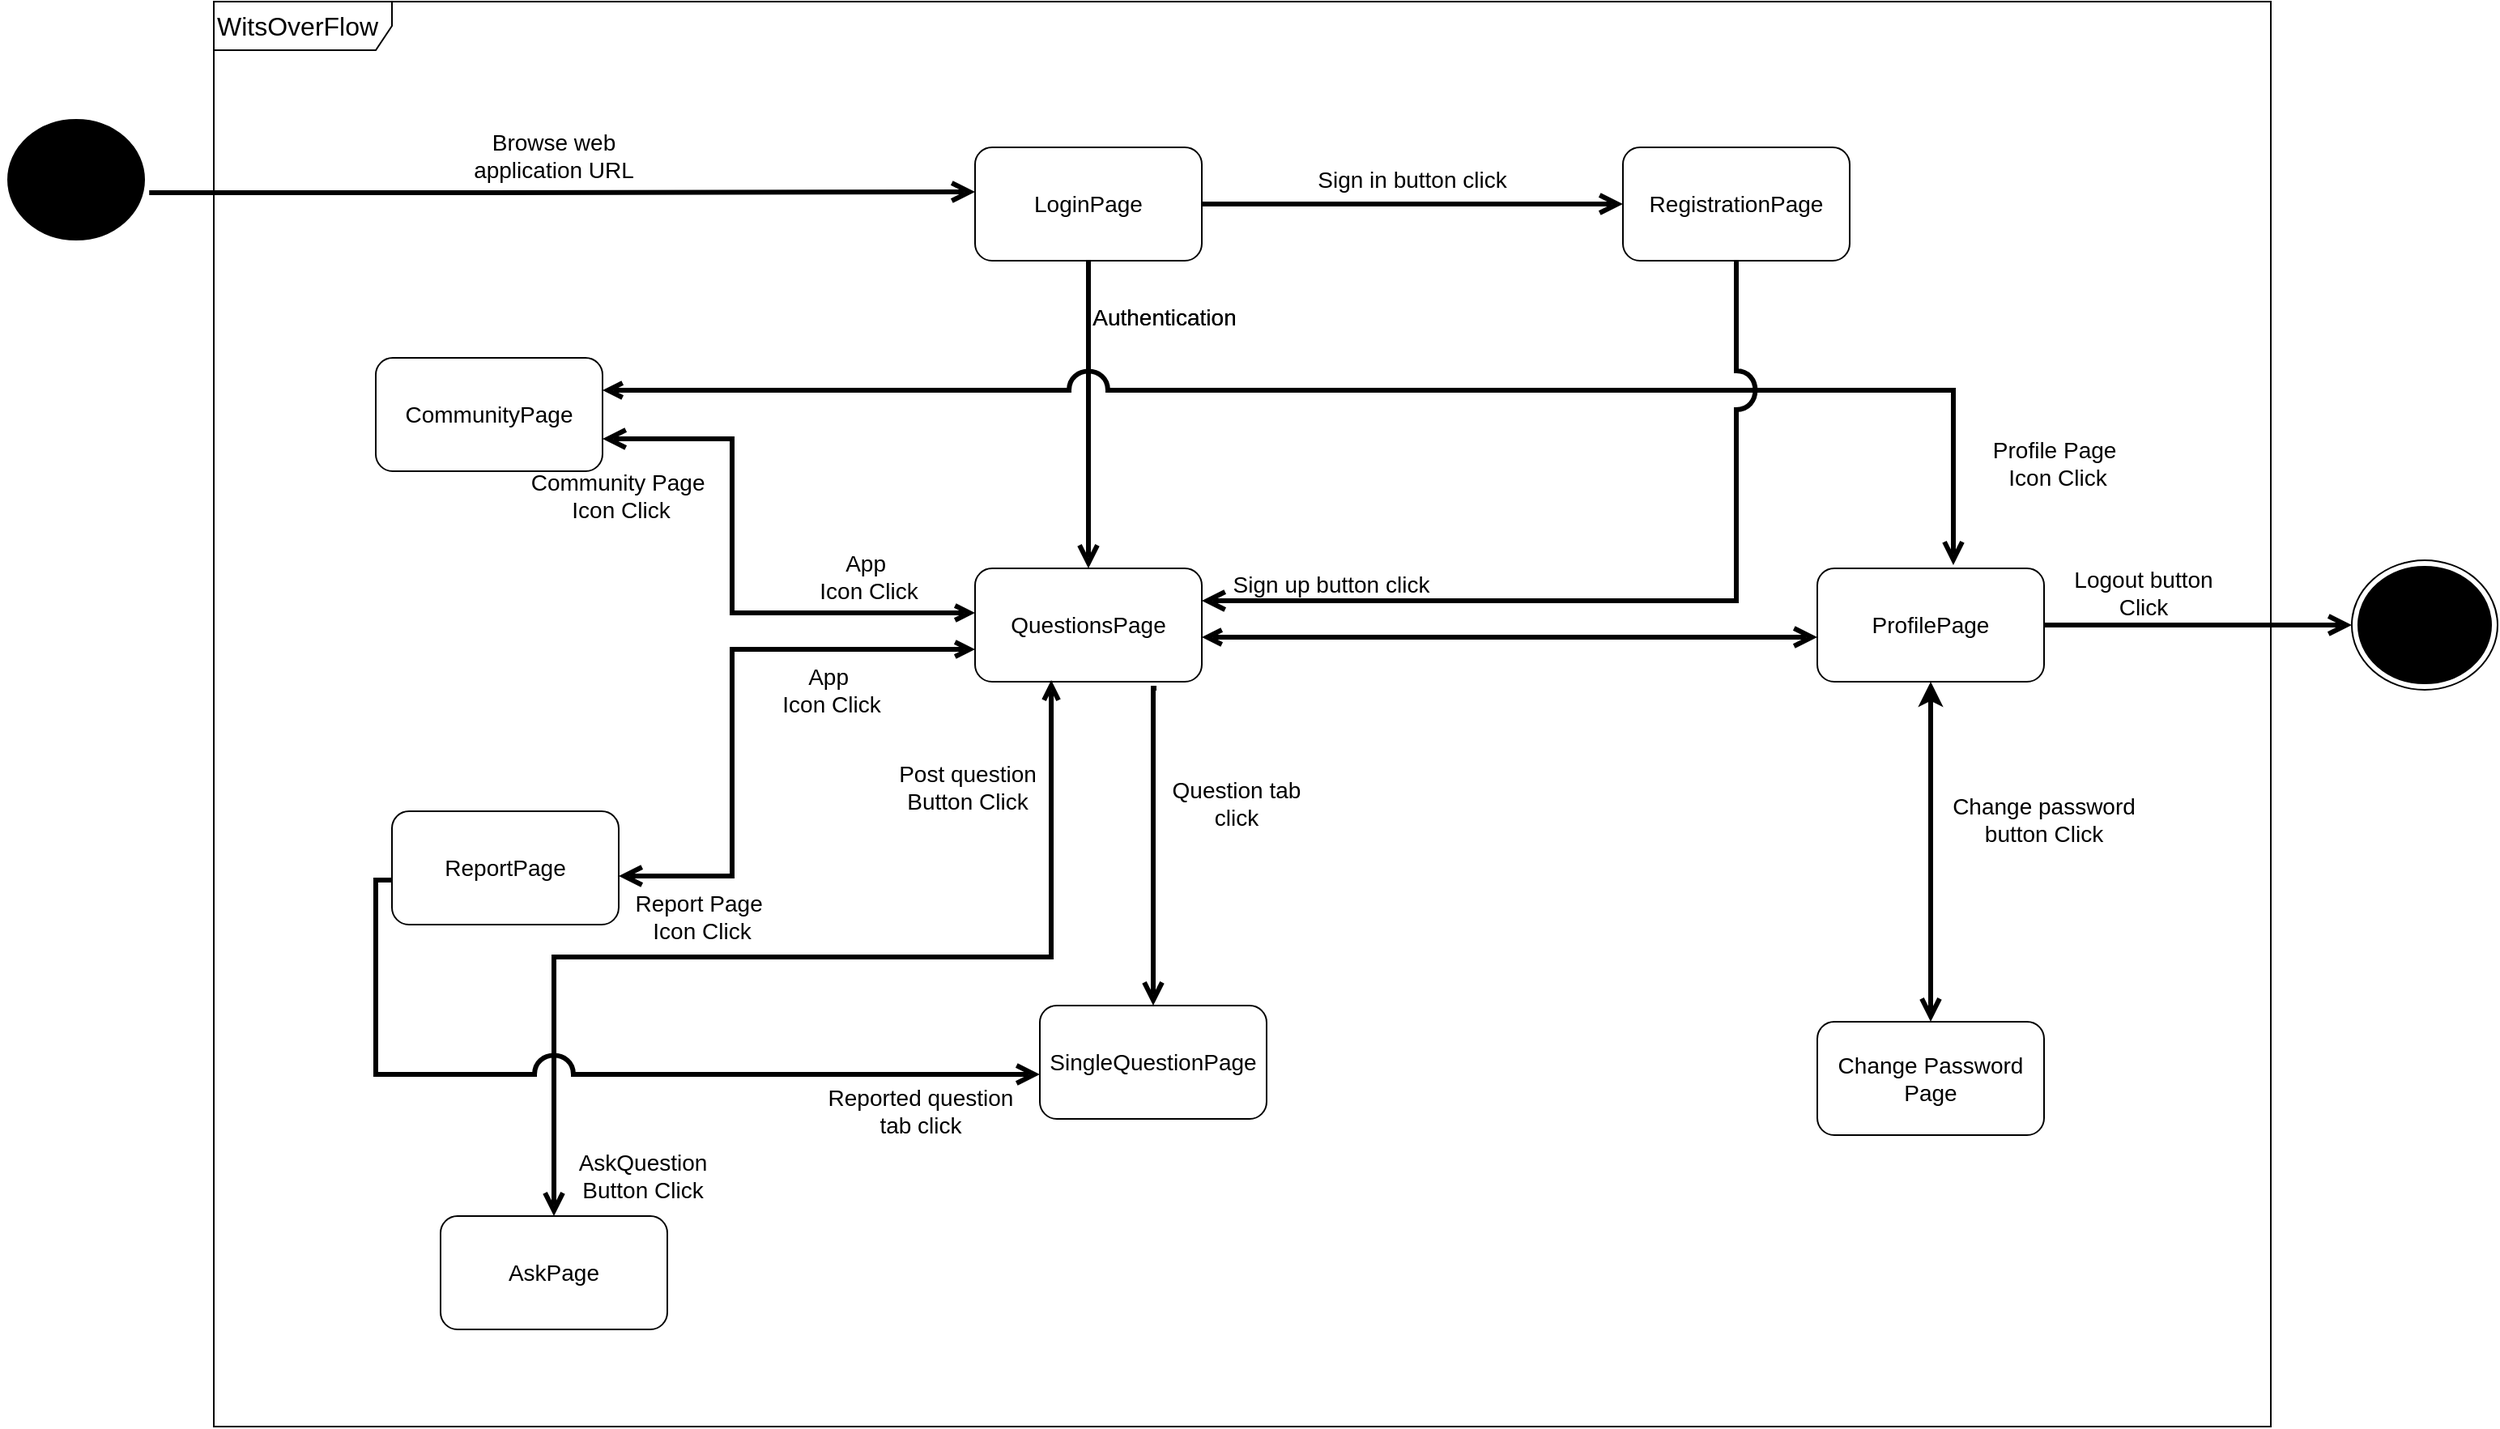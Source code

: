 <mxfile version="21.3.6" type="device">
  <diagram name="Page-1" id="Zl3ADqsC5E80BCqXBkZ9">
    <mxGraphModel dx="1092" dy="452" grid="1" gridSize="10" guides="1" tooltips="1" connect="1" arrows="1" fold="1" page="1" pageScale="2" pageWidth="827" pageHeight="1169" math="0" shadow="0">
      <root>
        <mxCell id="0" />
        <mxCell id="1" parent="0" />
        <mxCell id="jv_L3rNTtSEKJStmQuRX-1" value="&lt;font style=&quot;font-size: 16px;&quot;&gt;WitsOverFlow&lt;/font&gt;" style="shape=umlFrame;whiteSpace=wrap;html=1;pointerEvents=0;align=left;width=110;height=30;" parent="1" vertex="1">
          <mxGeometry x="240" y="20" width="1270" height="880" as="geometry" />
        </mxCell>
        <mxCell id="jv_L3rNTtSEKJStmQuRX-2" value="" style="ellipse;html=1;shape=startState;fillColor=#000000;strokeColor=#000000;strokeWidth=3;perimeterSpacing=1;" parent="1" vertex="1">
          <mxGeometry x="110" y="90" width="90" height="80" as="geometry" />
        </mxCell>
        <mxCell id="jv_L3rNTtSEKJStmQuRX-3" value="" style="edgeStyle=orthogonalEdgeStyle;html=1;verticalAlign=bottom;endArrow=open;endSize=8;strokeColor=#000000;rounded=0;strokeWidth=3;entryX=0;entryY=0.25;entryDx=0;entryDy=0;" parent="1" source="jv_L3rNTtSEKJStmQuRX-2" target="jv_L3rNTtSEKJStmQuRX-6" edge="1">
          <mxGeometry relative="1" as="geometry">
            <mxPoint x="320" y="130" as="targetPoint" />
            <Array as="points">
              <mxPoint x="410" y="138" />
              <mxPoint x="410" y="138" />
            </Array>
          </mxGeometry>
        </mxCell>
        <mxCell id="jv_L3rNTtSEKJStmQuRX-4" value="" style="group" parent="1" vertex="1" connectable="0">
          <mxGeometry x="710" y="110" width="140" height="70" as="geometry" />
        </mxCell>
        <mxCell id="jv_L3rNTtSEKJStmQuRX-5" value="" style="rounded=1;whiteSpace=wrap;html=1;" parent="jv_L3rNTtSEKJStmQuRX-4" vertex="1">
          <mxGeometry width="140" height="70" as="geometry" />
        </mxCell>
        <mxCell id="jv_L3rNTtSEKJStmQuRX-6" value="&lt;span style=&quot;font-size: 14px;&quot;&gt;LoginPage&lt;/span&gt;" style="text;html=1;strokeColor=none;fillColor=none;align=center;verticalAlign=middle;whiteSpace=wrap;rounded=0;" parent="jv_L3rNTtSEKJStmQuRX-4" vertex="1">
          <mxGeometry y="20" width="140" height="30" as="geometry" />
        </mxCell>
        <mxCell id="jv_L3rNTtSEKJStmQuRX-7" value="" style="group" parent="1" vertex="1" connectable="0">
          <mxGeometry x="710" y="370" width="140" height="70" as="geometry" />
        </mxCell>
        <mxCell id="jv_L3rNTtSEKJStmQuRX-8" value="" style="rounded=1;whiteSpace=wrap;html=1;" parent="jv_L3rNTtSEKJStmQuRX-7" vertex="1">
          <mxGeometry width="140" height="70" as="geometry" />
        </mxCell>
        <mxCell id="jv_L3rNTtSEKJStmQuRX-9" value="&lt;span style=&quot;font-size: 14px;&quot;&gt;QuestionsPage&lt;/span&gt;" style="text;html=1;strokeColor=none;fillColor=none;align=center;verticalAlign=middle;whiteSpace=wrap;rounded=0;" parent="jv_L3rNTtSEKJStmQuRX-7" vertex="1">
          <mxGeometry y="20" width="140" height="30" as="geometry" />
        </mxCell>
        <mxCell id="jv_L3rNTtSEKJStmQuRX-10" value="" style="edgeStyle=orthogonalEdgeStyle;html=1;verticalAlign=bottom;endArrow=open;endSize=8;strokeColor=#000000;rounded=0;strokeWidth=3;entryX=0.5;entryY=0;entryDx=0;entryDy=0;exitX=0.5;exitY=1;exitDx=0;exitDy=0;" parent="1" source="jv_L3rNTtSEKJStmQuRX-5" target="jv_L3rNTtSEKJStmQuRX-8" edge="1">
          <mxGeometry relative="1" as="geometry">
            <mxPoint x="760" y="148" as="targetPoint" />
            <mxPoint x="210" y="148" as="sourcePoint" />
            <Array as="points">
              <mxPoint x="780" y="360" />
              <mxPoint x="780" y="360" />
            </Array>
          </mxGeometry>
        </mxCell>
        <mxCell id="jv_L3rNTtSEKJStmQuRX-11" value="" style="group" parent="1" vertex="1" connectable="0">
          <mxGeometry x="1110" y="110" width="140" height="70" as="geometry" />
        </mxCell>
        <mxCell id="jv_L3rNTtSEKJStmQuRX-12" value="" style="rounded=1;whiteSpace=wrap;html=1;" parent="jv_L3rNTtSEKJStmQuRX-11" vertex="1">
          <mxGeometry width="140" height="70" as="geometry" />
        </mxCell>
        <mxCell id="jv_L3rNTtSEKJStmQuRX-13" value="&lt;span style=&quot;font-size: 14px;&quot;&gt;RegistrationPage&lt;/span&gt;" style="text;html=1;strokeColor=none;fillColor=none;align=center;verticalAlign=middle;whiteSpace=wrap;rounded=0;" parent="jv_L3rNTtSEKJStmQuRX-11" vertex="1">
          <mxGeometry y="20" width="140" height="30" as="geometry" />
        </mxCell>
        <mxCell id="iOEzb9Aa_Rp6BL55ZASZ-1" value="" style="group" vertex="1" connectable="0" parent="1">
          <mxGeometry x="340" y="240" width="140" height="70" as="geometry" />
        </mxCell>
        <mxCell id="iOEzb9Aa_Rp6BL55ZASZ-2" value="" style="rounded=1;whiteSpace=wrap;html=1;" vertex="1" parent="iOEzb9Aa_Rp6BL55ZASZ-1">
          <mxGeometry width="140" height="70" as="geometry" />
        </mxCell>
        <mxCell id="iOEzb9Aa_Rp6BL55ZASZ-3" value="&lt;span style=&quot;font-size: 14px;&quot;&gt;CommunityPage&lt;/span&gt;" style="text;html=1;strokeColor=none;fillColor=none;align=center;verticalAlign=middle;whiteSpace=wrap;rounded=0;" vertex="1" parent="iOEzb9Aa_Rp6BL55ZASZ-1">
          <mxGeometry y="20" width="140" height="30" as="geometry" />
        </mxCell>
        <mxCell id="iOEzb9Aa_Rp6BL55ZASZ-4" value="" style="group" vertex="1" connectable="0" parent="1">
          <mxGeometry x="350" y="520" width="140" height="70" as="geometry" />
        </mxCell>
        <mxCell id="iOEzb9Aa_Rp6BL55ZASZ-5" value="" style="rounded=1;whiteSpace=wrap;html=1;" vertex="1" parent="iOEzb9Aa_Rp6BL55ZASZ-4">
          <mxGeometry width="140" height="70" as="geometry" />
        </mxCell>
        <mxCell id="iOEzb9Aa_Rp6BL55ZASZ-6" value="&lt;span style=&quot;font-size: 14px;&quot;&gt;ReportPage&lt;/span&gt;" style="text;html=1;strokeColor=none;fillColor=none;align=center;verticalAlign=middle;whiteSpace=wrap;rounded=0;" vertex="1" parent="iOEzb9Aa_Rp6BL55ZASZ-4">
          <mxGeometry y="20" width="140" height="30" as="geometry" />
        </mxCell>
        <mxCell id="iOEzb9Aa_Rp6BL55ZASZ-10" value="" style="edgeStyle=orthogonalEdgeStyle;html=1;verticalAlign=bottom;endArrow=open;endSize=8;strokeColor=#000000;rounded=0;strokeWidth=3;entryX=0.5;entryY=0;entryDx=0;entryDy=0;exitX=0;exitY=1;exitDx=0;exitDy=0;startArrow=open;startFill=0;" edge="1" parent="iOEzb9Aa_Rp6BL55ZASZ-4" source="jv_L3rNTtSEKJStmQuRX-9">
          <mxGeometry relative="1" as="geometry">
            <mxPoint x="140" y="40" as="targetPoint" />
            <mxPoint x="140" y="-150" as="sourcePoint" />
            <Array as="points">
              <mxPoint x="210" y="-100" />
              <mxPoint x="210" y="40" />
            </Array>
          </mxGeometry>
        </mxCell>
        <mxCell id="iOEzb9Aa_Rp6BL55ZASZ-7" value="" style="group" vertex="1" connectable="0" parent="1">
          <mxGeometry x="750" y="640" width="140" height="70" as="geometry" />
        </mxCell>
        <mxCell id="iOEzb9Aa_Rp6BL55ZASZ-8" value="" style="rounded=1;whiteSpace=wrap;html=1;" vertex="1" parent="iOEzb9Aa_Rp6BL55ZASZ-7">
          <mxGeometry width="140" height="70" as="geometry" />
        </mxCell>
        <mxCell id="iOEzb9Aa_Rp6BL55ZASZ-9" value="&lt;span style=&quot;font-size: 14px;&quot;&gt;SingleQuestionPage&lt;/span&gt;" style="text;html=1;strokeColor=none;fillColor=none;align=center;verticalAlign=middle;whiteSpace=wrap;rounded=0;" vertex="1" parent="iOEzb9Aa_Rp6BL55ZASZ-7">
          <mxGeometry y="20" width="140" height="30" as="geometry" />
        </mxCell>
        <mxCell id="iOEzb9Aa_Rp6BL55ZASZ-11" value="" style="edgeStyle=orthogonalEdgeStyle;html=1;verticalAlign=bottom;endArrow=open;endSize=8;strokeColor=#000000;rounded=0;strokeWidth=3;exitX=0;exitY=0.25;exitDx=0;exitDy=0;entryX=1;entryY=1;entryDx=0;entryDy=0;startArrow=open;startFill=0;" edge="1" parent="1" source="jv_L3rNTtSEKJStmQuRX-9" target="iOEzb9Aa_Rp6BL55ZASZ-3">
          <mxGeometry relative="1" as="geometry">
            <mxPoint x="500" y="280" as="targetPoint" />
            <mxPoint x="720" y="430" as="sourcePoint" />
            <Array as="points">
              <mxPoint x="560" y="398" />
              <mxPoint x="560" y="290" />
            </Array>
          </mxGeometry>
        </mxCell>
        <mxCell id="iOEzb9Aa_Rp6BL55ZASZ-12" value="" style="edgeStyle=orthogonalEdgeStyle;html=1;verticalAlign=bottom;endArrow=open;endSize=8;strokeColor=#000000;rounded=0;strokeWidth=3;entryX=0.5;entryY=0;entryDx=0;entryDy=0;exitX=0.8;exitY=1.057;exitDx=0;exitDy=0;exitPerimeter=0;" edge="1" parent="1" source="jv_L3rNTtSEKJStmQuRX-8" target="iOEzb9Aa_Rp6BL55ZASZ-8">
          <mxGeometry relative="1" as="geometry">
            <mxPoint x="790" y="380" as="targetPoint" />
            <mxPoint x="790" y="190" as="sourcePoint" />
            <Array as="points">
              <mxPoint x="820" y="444" />
              <mxPoint x="820" y="640" />
            </Array>
          </mxGeometry>
        </mxCell>
        <mxCell id="iOEzb9Aa_Rp6BL55ZASZ-13" value="" style="group" vertex="1" connectable="0" parent="1">
          <mxGeometry x="380" y="770" width="140" height="70" as="geometry" />
        </mxCell>
        <mxCell id="iOEzb9Aa_Rp6BL55ZASZ-14" value="" style="rounded=1;whiteSpace=wrap;html=1;" vertex="1" parent="iOEzb9Aa_Rp6BL55ZASZ-13">
          <mxGeometry width="140" height="70" as="geometry" />
        </mxCell>
        <mxCell id="iOEzb9Aa_Rp6BL55ZASZ-15" value="&lt;span style=&quot;font-size: 14px;&quot;&gt;AskPage&lt;/span&gt;" style="text;html=1;strokeColor=none;fillColor=none;align=center;verticalAlign=middle;whiteSpace=wrap;rounded=0;" vertex="1" parent="iOEzb9Aa_Rp6BL55ZASZ-13">
          <mxGeometry y="20" width="140" height="30" as="geometry" />
        </mxCell>
        <mxCell id="iOEzb9Aa_Rp6BL55ZASZ-16" value="" style="edgeStyle=orthogonalEdgeStyle;html=1;verticalAlign=bottom;endArrow=open;endSize=8;strokeColor=#000000;rounded=0;strokeWidth=3;entryX=0.5;entryY=0;entryDx=0;entryDy=0;exitX=0.336;exitY=0.986;exitDx=0;exitDy=0;exitPerimeter=0;startArrow=open;startFill=0;" edge="1" parent="1" source="jv_L3rNTtSEKJStmQuRX-8" target="iOEzb9Aa_Rp6BL55ZASZ-14">
          <mxGeometry relative="1" as="geometry">
            <mxPoint x="830" y="650" as="targetPoint" />
            <mxPoint x="832" y="454" as="sourcePoint" />
            <Array as="points">
              <mxPoint x="757" y="610" />
              <mxPoint x="450" y="610" />
            </Array>
          </mxGeometry>
        </mxCell>
        <mxCell id="iOEzb9Aa_Rp6BL55ZASZ-17" value="" style="group" vertex="1" connectable="0" parent="1">
          <mxGeometry x="1230" y="370" width="140" height="70" as="geometry" />
        </mxCell>
        <mxCell id="iOEzb9Aa_Rp6BL55ZASZ-18" value="" style="rounded=1;whiteSpace=wrap;html=1;" vertex="1" parent="iOEzb9Aa_Rp6BL55ZASZ-17">
          <mxGeometry width="140" height="70" as="geometry" />
        </mxCell>
        <mxCell id="iOEzb9Aa_Rp6BL55ZASZ-19" value="&lt;span style=&quot;font-size: 14px;&quot;&gt;ProfilePage&lt;/span&gt;" style="text;html=1;strokeColor=none;fillColor=none;align=center;verticalAlign=middle;whiteSpace=wrap;rounded=0;" vertex="1" parent="iOEzb9Aa_Rp6BL55ZASZ-17">
          <mxGeometry y="20" width="140" height="30" as="geometry" />
        </mxCell>
        <mxCell id="iOEzb9Aa_Rp6BL55ZASZ-20" value="" style="edgeStyle=orthogonalEdgeStyle;html=1;verticalAlign=bottom;endArrow=open;endSize=8;strokeColor=#000000;rounded=0;strokeWidth=3;entryX=0;entryY=0.75;entryDx=0;entryDy=0;exitX=1;exitY=0.75;exitDx=0;exitDy=0;startArrow=open;startFill=0;" edge="1" parent="1" source="jv_L3rNTtSEKJStmQuRX-9" target="iOEzb9Aa_Rp6BL55ZASZ-19">
          <mxGeometry relative="1" as="geometry">
            <mxPoint x="790" y="380" as="targetPoint" />
            <mxPoint x="790" y="190" as="sourcePoint" />
            <Array as="points" />
          </mxGeometry>
        </mxCell>
        <mxCell id="iOEzb9Aa_Rp6BL55ZASZ-21" value="" style="edgeStyle=orthogonalEdgeStyle;html=1;verticalAlign=bottom;endArrow=open;endSize=8;strokeColor=#000000;rounded=0;strokeWidth=3;entryX=0.5;entryY=0;entryDx=0;entryDy=0;exitX=0.5;exitY=1;exitDx=0;exitDy=0;startArrow=classic;startFill=1;" edge="1" parent="1" source="iOEzb9Aa_Rp6BL55ZASZ-18" target="iOEzb9Aa_Rp6BL55ZASZ-23">
          <mxGeometry relative="1" as="geometry">
            <mxPoint x="830" y="650" as="targetPoint" />
            <mxPoint x="832" y="454" as="sourcePoint" />
            <Array as="points">
              <mxPoint x="1300" y="530" />
              <mxPoint x="1300" y="530" />
            </Array>
          </mxGeometry>
        </mxCell>
        <mxCell id="iOEzb9Aa_Rp6BL55ZASZ-22" value="" style="group" vertex="1" connectable="0" parent="1">
          <mxGeometry x="1230" y="650" width="140" height="70" as="geometry" />
        </mxCell>
        <mxCell id="iOEzb9Aa_Rp6BL55ZASZ-23" value="" style="rounded=1;whiteSpace=wrap;html=1;" vertex="1" parent="iOEzb9Aa_Rp6BL55ZASZ-22">
          <mxGeometry width="140" height="70" as="geometry" />
        </mxCell>
        <mxCell id="iOEzb9Aa_Rp6BL55ZASZ-24" value="&lt;span style=&quot;font-size: 14px;&quot;&gt;Change Password Page&lt;/span&gt;" style="text;html=1;strokeColor=none;fillColor=none;align=center;verticalAlign=middle;whiteSpace=wrap;rounded=0;" vertex="1" parent="iOEzb9Aa_Rp6BL55ZASZ-22">
          <mxGeometry y="20" width="140" height="30" as="geometry" />
        </mxCell>
        <mxCell id="iOEzb9Aa_Rp6BL55ZASZ-25" value="" style="ellipse;html=1;shape=endState;fillColor=#000000;strokeColor=#000000;" vertex="1" parent="1">
          <mxGeometry x="1560" y="365" width="90" height="80" as="geometry" />
        </mxCell>
        <mxCell id="iOEzb9Aa_Rp6BL55ZASZ-27" value="" style="edgeStyle=orthogonalEdgeStyle;html=1;verticalAlign=bottom;endArrow=open;endSize=8;strokeColor=#000000;rounded=0;strokeWidth=3;entryX=0;entryY=0.5;entryDx=0;entryDy=0;exitX=1;exitY=0.5;exitDx=0;exitDy=0;" edge="1" parent="1" source="iOEzb9Aa_Rp6BL55ZASZ-19" target="iOEzb9Aa_Rp6BL55ZASZ-25">
          <mxGeometry relative="1" as="geometry">
            <mxPoint x="1240" y="423" as="targetPoint" />
            <mxPoint x="860" y="423" as="sourcePoint" />
            <Array as="points" />
          </mxGeometry>
        </mxCell>
        <mxCell id="iOEzb9Aa_Rp6BL55ZASZ-28" value="" style="edgeStyle=orthogonalEdgeStyle;html=1;verticalAlign=bottom;endArrow=open;endSize=8;strokeColor=#000000;rounded=0;strokeWidth=3;entryX=0.6;entryY=-0.029;entryDx=0;entryDy=0;entryPerimeter=0;exitX=1;exitY=0;exitDx=0;exitDy=0;jumpStyle=arc;jumpSize=20;startArrow=open;startFill=0;" edge="1" parent="1" source="iOEzb9Aa_Rp6BL55ZASZ-3" target="iOEzb9Aa_Rp6BL55ZASZ-18">
          <mxGeometry relative="1" as="geometry">
            <mxPoint x="720" y="148" as="targetPoint" />
            <Array as="points">
              <mxPoint x="1314" y="260" />
            </Array>
            <mxPoint x="210" y="148" as="sourcePoint" />
          </mxGeometry>
        </mxCell>
        <mxCell id="jv_L3rNTtSEKJStmQuRX-14" value="" style="edgeStyle=orthogonalEdgeStyle;html=1;verticalAlign=bottom;endArrow=open;endSize=8;strokeColor=#000000;rounded=0;strokeWidth=3;entryX=0;entryY=0.5;entryDx=0;entryDy=0;exitX=1;exitY=0.5;exitDx=0;exitDy=0;" parent="1" source="jv_L3rNTtSEKJStmQuRX-6" target="jv_L3rNTtSEKJStmQuRX-13" edge="1">
          <mxGeometry relative="1" as="geometry">
            <mxPoint x="210" y="148" as="targetPoint" />
            <mxPoint x="760" y="148" as="sourcePoint" />
            <Array as="points">
              <mxPoint x="1010" y="145" />
              <mxPoint x="1010" y="145" />
            </Array>
          </mxGeometry>
        </mxCell>
        <mxCell id="iOEzb9Aa_Rp6BL55ZASZ-29" value="" style="edgeStyle=orthogonalEdgeStyle;html=1;verticalAlign=bottom;endArrow=open;endSize=8;strokeColor=#000000;rounded=0;strokeWidth=3;entryX=1;entryY=0;entryDx=0;entryDy=0;exitX=0.5;exitY=1;exitDx=0;exitDy=0;jumpStyle=arc;jumpSize=20;" edge="1" parent="1" source="jv_L3rNTtSEKJStmQuRX-12" target="jv_L3rNTtSEKJStmQuRX-9">
          <mxGeometry relative="1" as="geometry">
            <mxPoint x="1310" y="660" as="targetPoint" />
            <mxPoint x="1310" y="450" as="sourcePoint" />
            <Array as="points">
              <mxPoint x="1180" y="390" />
            </Array>
          </mxGeometry>
        </mxCell>
        <mxCell id="iOEzb9Aa_Rp6BL55ZASZ-30" value="" style="edgeStyle=orthogonalEdgeStyle;html=1;verticalAlign=bottom;endArrow=open;endSize=8;strokeColor=#000000;rounded=0;strokeWidth=3;entryX=0;entryY=0.75;entryDx=0;entryDy=0;exitX=0;exitY=0.75;exitDx=0;exitDy=0;jumpStyle=arc;jumpSize=20;" edge="1" parent="1" source="iOEzb9Aa_Rp6BL55ZASZ-6" target="iOEzb9Aa_Rp6BL55ZASZ-9">
          <mxGeometry relative="1" as="geometry">
            <mxPoint x="1240" y="423" as="targetPoint" />
            <mxPoint x="860" y="423" as="sourcePoint" />
            <Array as="points" />
          </mxGeometry>
        </mxCell>
        <mxCell id="iOEzb9Aa_Rp6BL55ZASZ-32" value="&lt;span style=&quot;font-size: 14px;&quot;&gt;Authentication&lt;/span&gt;" style="text;html=1;strokeColor=none;fillColor=none;align=center;verticalAlign=middle;whiteSpace=wrap;rounded=0;" vertex="1" parent="1">
          <mxGeometry x="757" y="200" width="140" height="30" as="geometry" />
        </mxCell>
        <mxCell id="iOEzb9Aa_Rp6BL55ZASZ-33" value="&lt;span style=&quot;font-size: 14px;&quot;&gt;AskQuestion&lt;br&gt;Button Click&lt;br&gt;&lt;/span&gt;" style="text;html=1;strokeColor=none;fillColor=none;align=center;verticalAlign=middle;whiteSpace=wrap;rounded=0;" vertex="1" parent="1">
          <mxGeometry x="450" y="730" width="110" height="30" as="geometry" />
        </mxCell>
        <mxCell id="iOEzb9Aa_Rp6BL55ZASZ-34" value="&lt;span style=&quot;font-size: 14px;&quot;&gt;Post question&lt;br&gt;Button Click&lt;br&gt;&lt;/span&gt;" style="text;html=1;strokeColor=none;fillColor=none;align=center;verticalAlign=middle;whiteSpace=wrap;rounded=0;" vertex="1" parent="1">
          <mxGeometry x="654" y="490" width="103" height="30" as="geometry" />
        </mxCell>
        <mxCell id="iOEzb9Aa_Rp6BL55ZASZ-35" value="&lt;span style=&quot;font-size: 14px;&quot;&gt;Report Page&amp;nbsp;&lt;br&gt;Icon Click&lt;br&gt;&lt;/span&gt;" style="text;html=1;strokeColor=none;fillColor=none;align=center;verticalAlign=middle;whiteSpace=wrap;rounded=0;" vertex="1" parent="1">
          <mxGeometry x="490" y="570" width="103" height="30" as="geometry" />
        </mxCell>
        <mxCell id="iOEzb9Aa_Rp6BL55ZASZ-36" value="&lt;span style=&quot;font-size: 14px;&quot;&gt;App&amp;nbsp;&lt;br&gt;Icon Click&lt;br&gt;&lt;/span&gt;" style="text;html=1;strokeColor=none;fillColor=none;align=center;verticalAlign=middle;whiteSpace=wrap;rounded=0;" vertex="1" parent="1">
          <mxGeometry x="570" y="430" width="103" height="30" as="geometry" />
        </mxCell>
        <mxCell id="iOEzb9Aa_Rp6BL55ZASZ-37" value="&lt;span style=&quot;font-size: 14px;&quot;&gt;Authentication&lt;/span&gt;" style="text;html=1;strokeColor=none;fillColor=none;align=center;verticalAlign=middle;whiteSpace=wrap;rounded=0;" vertex="1" parent="1">
          <mxGeometry x="757" y="200" width="140" height="30" as="geometry" />
        </mxCell>
        <mxCell id="iOEzb9Aa_Rp6BL55ZASZ-38" value="&lt;span style=&quot;font-size: 14px;&quot;&gt;Browse web application URL&lt;/span&gt;" style="text;html=1;strokeColor=none;fillColor=none;align=center;verticalAlign=middle;whiteSpace=wrap;rounded=0;" vertex="1" parent="1">
          <mxGeometry x="380" y="100" width="140" height="30" as="geometry" />
        </mxCell>
        <mxCell id="iOEzb9Aa_Rp6BL55ZASZ-39" value="&lt;span style=&quot;font-size: 14px;&quot;&gt;Sign in button click&lt;/span&gt;" style="text;html=1;strokeColor=none;fillColor=none;align=center;verticalAlign=middle;whiteSpace=wrap;rounded=0;" vertex="1" parent="1">
          <mxGeometry x="910" y="115" width="140" height="30" as="geometry" />
        </mxCell>
        <mxCell id="iOEzb9Aa_Rp6BL55ZASZ-40" value="&lt;span style=&quot;font-size: 14px;&quot;&gt;Sign up button click&lt;/span&gt;" style="text;html=1;strokeColor=none;fillColor=none;align=center;verticalAlign=middle;whiteSpace=wrap;rounded=0;" vertex="1" parent="1">
          <mxGeometry x="860" y="365" width="140" height="30" as="geometry" />
        </mxCell>
        <mxCell id="iOEzb9Aa_Rp6BL55ZASZ-41" value="&lt;span style=&quot;font-size: 14px;&quot;&gt;Community Page&amp;nbsp;&lt;br&gt;Icon Click&lt;br&gt;&lt;/span&gt;" style="text;html=1;strokeColor=none;fillColor=none;align=center;verticalAlign=middle;whiteSpace=wrap;rounded=0;" vertex="1" parent="1">
          <mxGeometry x="430" y="310" width="123" height="30" as="geometry" />
        </mxCell>
        <mxCell id="iOEzb9Aa_Rp6BL55ZASZ-42" value="&lt;span style=&quot;font-size: 14px;&quot;&gt;App&amp;nbsp;&lt;br&gt;Icon Click&lt;br&gt;&lt;/span&gt;" style="text;html=1;strokeColor=none;fillColor=none;align=center;verticalAlign=middle;whiteSpace=wrap;rounded=0;" vertex="1" parent="1">
          <mxGeometry x="593" y="360" width="103" height="30" as="geometry" />
        </mxCell>
        <mxCell id="iOEzb9Aa_Rp6BL55ZASZ-43" value="&lt;span style=&quot;font-size: 14px;&quot;&gt;Question tab click&lt;br&gt;&lt;/span&gt;" style="text;html=1;strokeColor=none;fillColor=none;align=center;verticalAlign=middle;whiteSpace=wrap;rounded=0;" vertex="1" parent="1">
          <mxGeometry x="820" y="500" width="103" height="30" as="geometry" />
        </mxCell>
        <mxCell id="iOEzb9Aa_Rp6BL55ZASZ-44" value="&lt;span style=&quot;font-size: 14px;&quot;&gt;Logout button Click&lt;br&gt;&lt;/span&gt;" style="text;html=1;strokeColor=none;fillColor=none;align=center;verticalAlign=middle;whiteSpace=wrap;rounded=0;" vertex="1" parent="1">
          <mxGeometry x="1380" y="370" width="103" height="30" as="geometry" />
        </mxCell>
        <mxCell id="iOEzb9Aa_Rp6BL55ZASZ-45" value="&lt;span style=&quot;font-size: 14px;&quot;&gt;Change password button Click&lt;br&gt;&lt;/span&gt;" style="text;html=1;strokeColor=none;fillColor=none;align=center;verticalAlign=middle;whiteSpace=wrap;rounded=0;" vertex="1" parent="1">
          <mxGeometry x="1300" y="510" width="140" height="30" as="geometry" />
        </mxCell>
        <mxCell id="iOEzb9Aa_Rp6BL55ZASZ-46" value="&lt;span style=&quot;font-size: 14px;&quot;&gt;Profile Page&amp;nbsp;&lt;br&gt;Icon Click&lt;br&gt;&lt;/span&gt;" style="text;html=1;strokeColor=none;fillColor=none;align=center;verticalAlign=middle;whiteSpace=wrap;rounded=0;" vertex="1" parent="1">
          <mxGeometry x="1317" y="290" width="123" height="30" as="geometry" />
        </mxCell>
        <mxCell id="iOEzb9Aa_Rp6BL55ZASZ-47" value="&lt;span style=&quot;font-size: 14px;&quot;&gt;Reported question tab click&lt;br&gt;&lt;/span&gt;" style="text;html=1;strokeColor=none;fillColor=none;align=center;verticalAlign=middle;whiteSpace=wrap;rounded=0;" vertex="1" parent="1">
          <mxGeometry x="610" y="690" width="133" height="30" as="geometry" />
        </mxCell>
      </root>
    </mxGraphModel>
  </diagram>
</mxfile>
